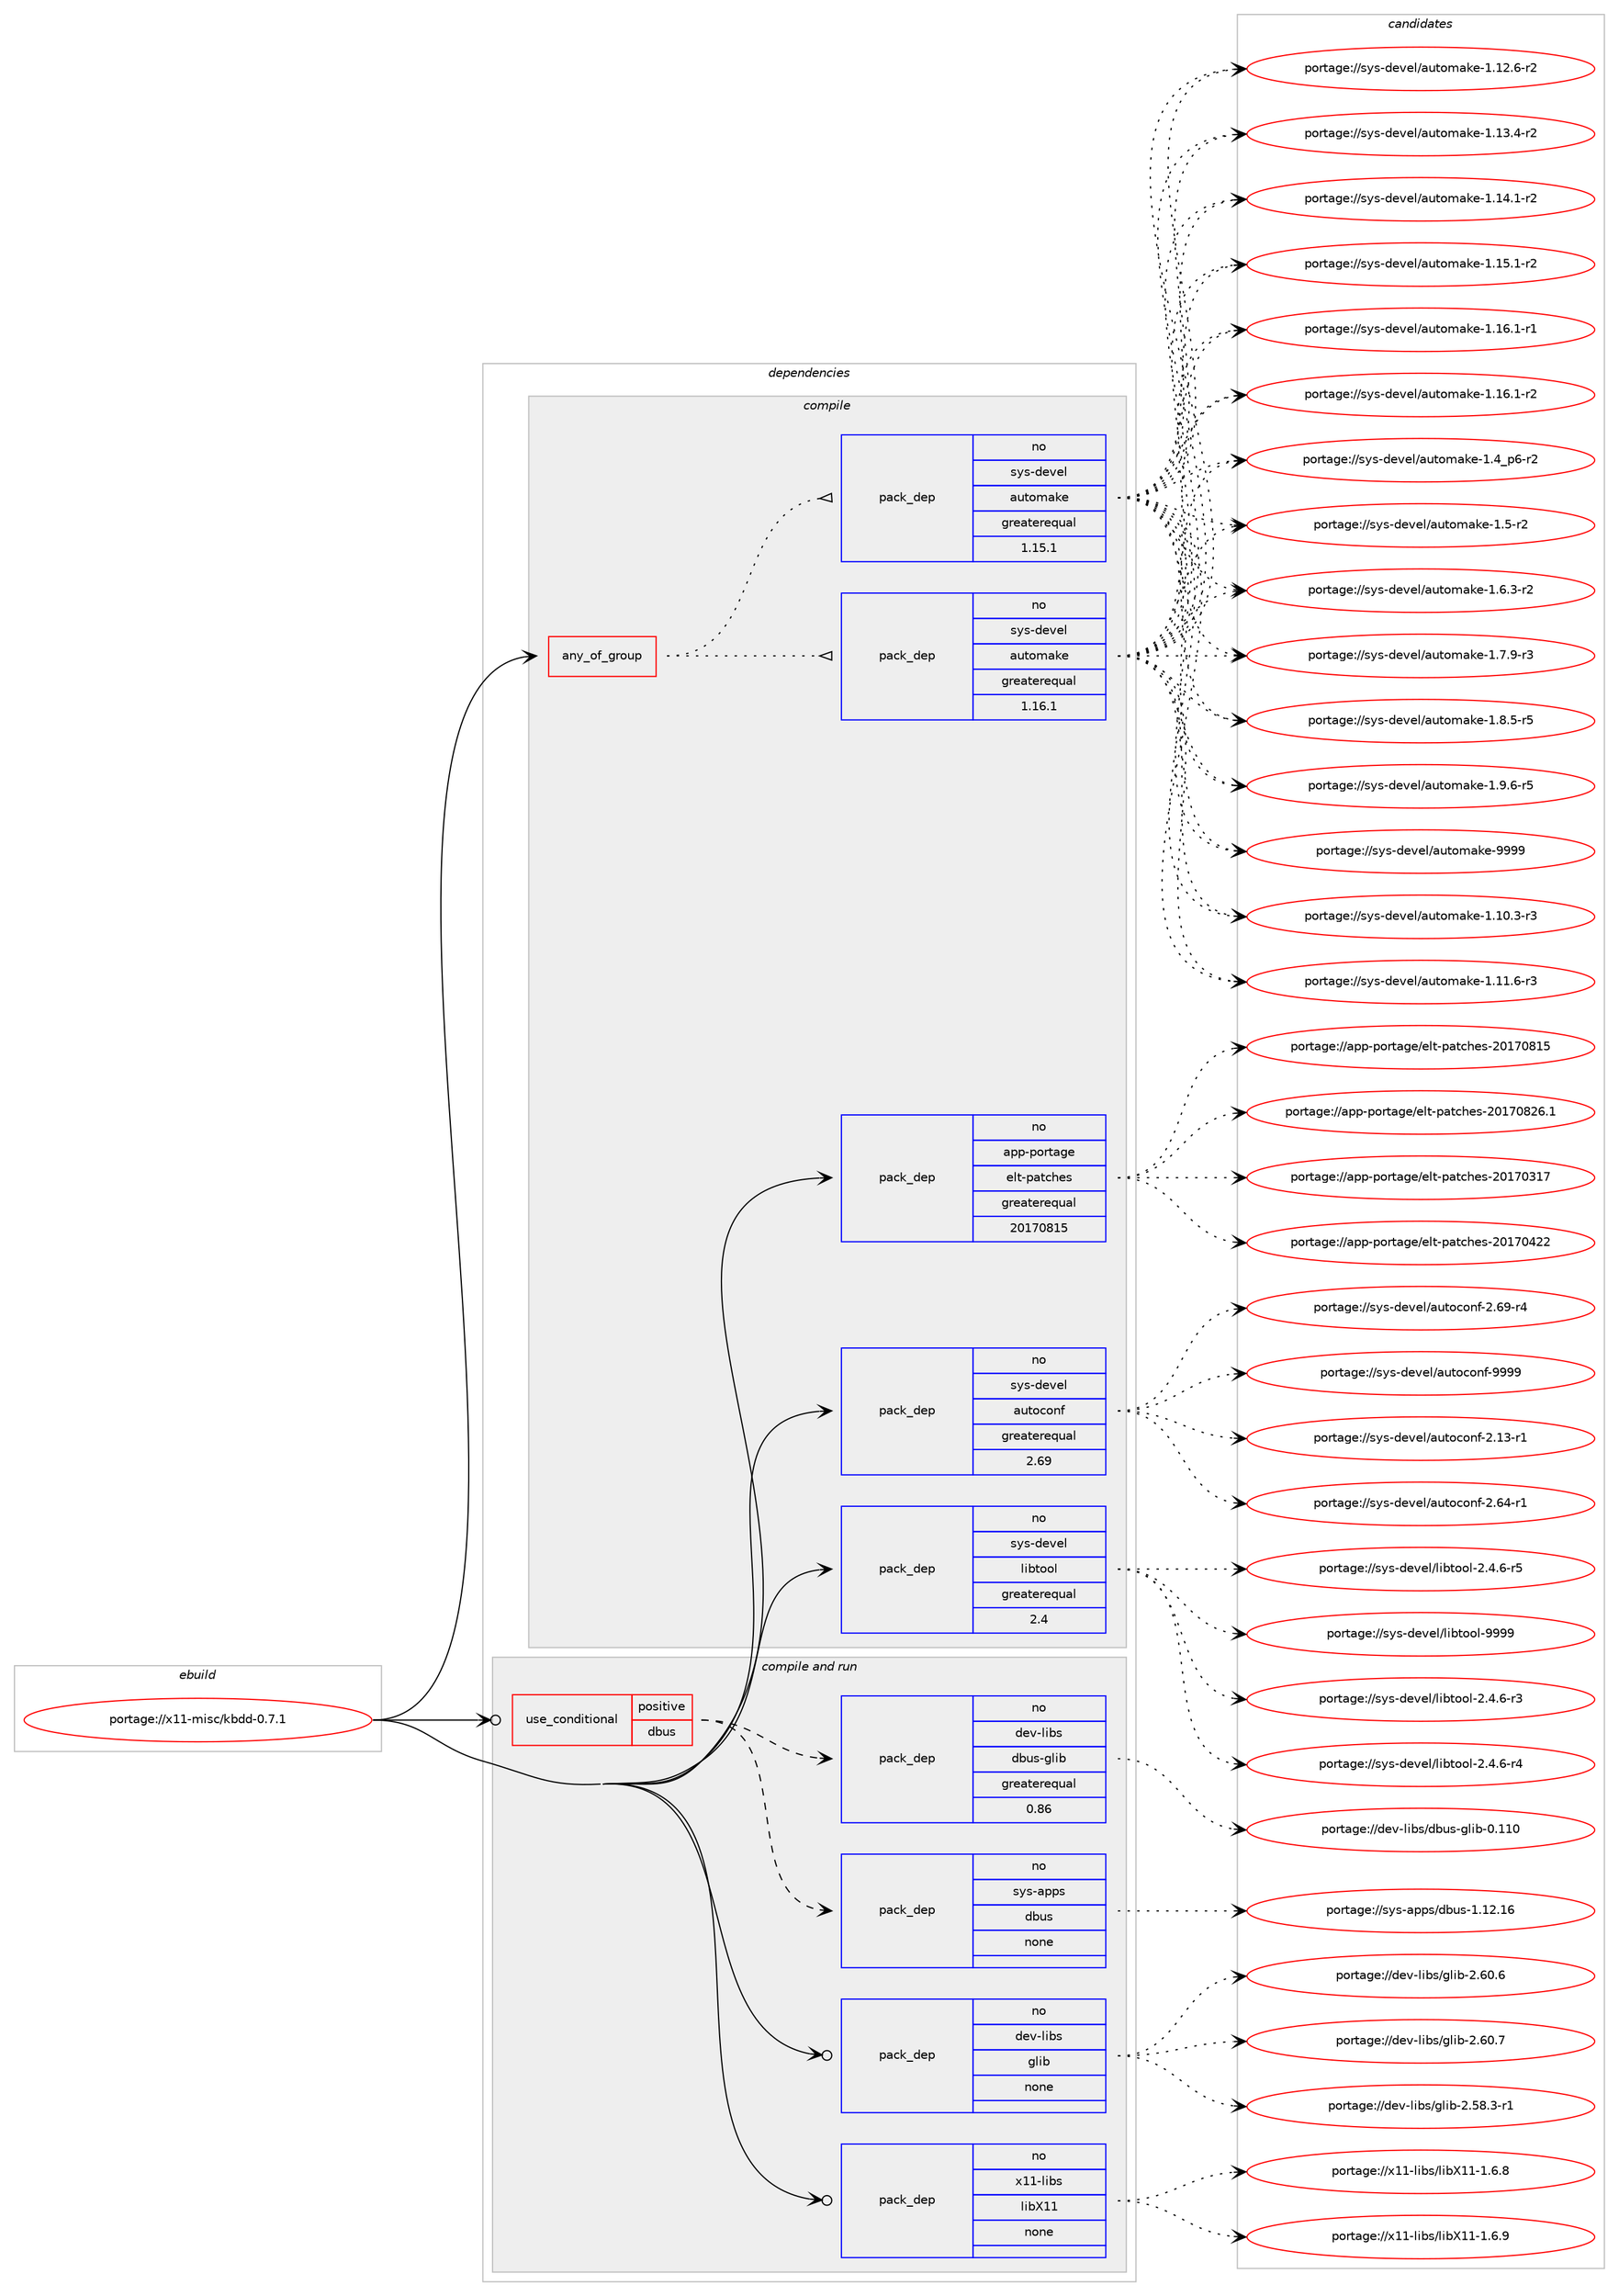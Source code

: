 digraph prolog {

# *************
# Graph options
# *************

newrank=true;
concentrate=true;
compound=true;
graph [rankdir=LR,fontname=Helvetica,fontsize=10,ranksep=1.5];#, ranksep=2.5, nodesep=0.2];
edge  [arrowhead=vee];
node  [fontname=Helvetica,fontsize=10];

# **********
# The ebuild
# **********

subgraph cluster_leftcol {
color=gray;
rank=same;
label=<<i>ebuild</i>>;
id [label="portage://x11-misc/kbdd-0.7.1", color=red, width=4, href="../x11-misc/kbdd-0.7.1.svg"];
}

# ****************
# The dependencies
# ****************

subgraph cluster_midcol {
color=gray;
label=<<i>dependencies</i>>;
subgraph cluster_compile {
fillcolor="#eeeeee";
style=filled;
label=<<i>compile</i>>;
subgraph any7862 {
dependency452701 [label=<<TABLE BORDER="0" CELLBORDER="1" CELLSPACING="0" CELLPADDING="4"><TR><TD CELLPADDING="10">any_of_group</TD></TR></TABLE>>, shape=none, color=red];subgraph pack336186 {
dependency452702 [label=<<TABLE BORDER="0" CELLBORDER="1" CELLSPACING="0" CELLPADDING="4" WIDTH="220"><TR><TD ROWSPAN="6" CELLPADDING="30">pack_dep</TD></TR><TR><TD WIDTH="110">no</TD></TR><TR><TD>sys-devel</TD></TR><TR><TD>automake</TD></TR><TR><TD>greaterequal</TD></TR><TR><TD>1.16.1</TD></TR></TABLE>>, shape=none, color=blue];
}
dependency452701:e -> dependency452702:w [weight=20,style="dotted",arrowhead="oinv"];
subgraph pack336187 {
dependency452703 [label=<<TABLE BORDER="0" CELLBORDER="1" CELLSPACING="0" CELLPADDING="4" WIDTH="220"><TR><TD ROWSPAN="6" CELLPADDING="30">pack_dep</TD></TR><TR><TD WIDTH="110">no</TD></TR><TR><TD>sys-devel</TD></TR><TR><TD>automake</TD></TR><TR><TD>greaterequal</TD></TR><TR><TD>1.15.1</TD></TR></TABLE>>, shape=none, color=blue];
}
dependency452701:e -> dependency452703:w [weight=20,style="dotted",arrowhead="oinv"];
}
id:e -> dependency452701:w [weight=20,style="solid",arrowhead="vee"];
subgraph pack336188 {
dependency452704 [label=<<TABLE BORDER="0" CELLBORDER="1" CELLSPACING="0" CELLPADDING="4" WIDTH="220"><TR><TD ROWSPAN="6" CELLPADDING="30">pack_dep</TD></TR><TR><TD WIDTH="110">no</TD></TR><TR><TD>app-portage</TD></TR><TR><TD>elt-patches</TD></TR><TR><TD>greaterequal</TD></TR><TR><TD>20170815</TD></TR></TABLE>>, shape=none, color=blue];
}
id:e -> dependency452704:w [weight=20,style="solid",arrowhead="vee"];
subgraph pack336189 {
dependency452705 [label=<<TABLE BORDER="0" CELLBORDER="1" CELLSPACING="0" CELLPADDING="4" WIDTH="220"><TR><TD ROWSPAN="6" CELLPADDING="30">pack_dep</TD></TR><TR><TD WIDTH="110">no</TD></TR><TR><TD>sys-devel</TD></TR><TR><TD>autoconf</TD></TR><TR><TD>greaterequal</TD></TR><TR><TD>2.69</TD></TR></TABLE>>, shape=none, color=blue];
}
id:e -> dependency452705:w [weight=20,style="solid",arrowhead="vee"];
subgraph pack336190 {
dependency452706 [label=<<TABLE BORDER="0" CELLBORDER="1" CELLSPACING="0" CELLPADDING="4" WIDTH="220"><TR><TD ROWSPAN="6" CELLPADDING="30">pack_dep</TD></TR><TR><TD WIDTH="110">no</TD></TR><TR><TD>sys-devel</TD></TR><TR><TD>libtool</TD></TR><TR><TD>greaterequal</TD></TR><TR><TD>2.4</TD></TR></TABLE>>, shape=none, color=blue];
}
id:e -> dependency452706:w [weight=20,style="solid",arrowhead="vee"];
}
subgraph cluster_compileandrun {
fillcolor="#eeeeee";
style=filled;
label=<<i>compile and run</i>>;
subgraph cond108364 {
dependency452707 [label=<<TABLE BORDER="0" CELLBORDER="1" CELLSPACING="0" CELLPADDING="4"><TR><TD ROWSPAN="3" CELLPADDING="10">use_conditional</TD></TR><TR><TD>positive</TD></TR><TR><TD>dbus</TD></TR></TABLE>>, shape=none, color=red];
subgraph pack336191 {
dependency452708 [label=<<TABLE BORDER="0" CELLBORDER="1" CELLSPACING="0" CELLPADDING="4" WIDTH="220"><TR><TD ROWSPAN="6" CELLPADDING="30">pack_dep</TD></TR><TR><TD WIDTH="110">no</TD></TR><TR><TD>sys-apps</TD></TR><TR><TD>dbus</TD></TR><TR><TD>none</TD></TR><TR><TD></TD></TR></TABLE>>, shape=none, color=blue];
}
dependency452707:e -> dependency452708:w [weight=20,style="dashed",arrowhead="vee"];
subgraph pack336192 {
dependency452709 [label=<<TABLE BORDER="0" CELLBORDER="1" CELLSPACING="0" CELLPADDING="4" WIDTH="220"><TR><TD ROWSPAN="6" CELLPADDING="30">pack_dep</TD></TR><TR><TD WIDTH="110">no</TD></TR><TR><TD>dev-libs</TD></TR><TR><TD>dbus-glib</TD></TR><TR><TD>greaterequal</TD></TR><TR><TD>0.86</TD></TR></TABLE>>, shape=none, color=blue];
}
dependency452707:e -> dependency452709:w [weight=20,style="dashed",arrowhead="vee"];
}
id:e -> dependency452707:w [weight=20,style="solid",arrowhead="odotvee"];
subgraph pack336193 {
dependency452710 [label=<<TABLE BORDER="0" CELLBORDER="1" CELLSPACING="0" CELLPADDING="4" WIDTH="220"><TR><TD ROWSPAN="6" CELLPADDING="30">pack_dep</TD></TR><TR><TD WIDTH="110">no</TD></TR><TR><TD>dev-libs</TD></TR><TR><TD>glib</TD></TR><TR><TD>none</TD></TR><TR><TD></TD></TR></TABLE>>, shape=none, color=blue];
}
id:e -> dependency452710:w [weight=20,style="solid",arrowhead="odotvee"];
subgraph pack336194 {
dependency452711 [label=<<TABLE BORDER="0" CELLBORDER="1" CELLSPACING="0" CELLPADDING="4" WIDTH="220"><TR><TD ROWSPAN="6" CELLPADDING="30">pack_dep</TD></TR><TR><TD WIDTH="110">no</TD></TR><TR><TD>x11-libs</TD></TR><TR><TD>libX11</TD></TR><TR><TD>none</TD></TR><TR><TD></TD></TR></TABLE>>, shape=none, color=blue];
}
id:e -> dependency452711:w [weight=20,style="solid",arrowhead="odotvee"];
}
subgraph cluster_run {
fillcolor="#eeeeee";
style=filled;
label=<<i>run</i>>;
}
}

# **************
# The candidates
# **************

subgraph cluster_choices {
rank=same;
color=gray;
label=<<i>candidates</i>>;

subgraph choice336186 {
color=black;
nodesep=1;
choiceportage11512111545100101118101108479711711611110997107101454946494846514511451 [label="portage://sys-devel/automake-1.10.3-r3", color=red, width=4,href="../sys-devel/automake-1.10.3-r3.svg"];
choiceportage11512111545100101118101108479711711611110997107101454946494946544511451 [label="portage://sys-devel/automake-1.11.6-r3", color=red, width=4,href="../sys-devel/automake-1.11.6-r3.svg"];
choiceportage11512111545100101118101108479711711611110997107101454946495046544511450 [label="portage://sys-devel/automake-1.12.6-r2", color=red, width=4,href="../sys-devel/automake-1.12.6-r2.svg"];
choiceportage11512111545100101118101108479711711611110997107101454946495146524511450 [label="portage://sys-devel/automake-1.13.4-r2", color=red, width=4,href="../sys-devel/automake-1.13.4-r2.svg"];
choiceportage11512111545100101118101108479711711611110997107101454946495246494511450 [label="portage://sys-devel/automake-1.14.1-r2", color=red, width=4,href="../sys-devel/automake-1.14.1-r2.svg"];
choiceportage11512111545100101118101108479711711611110997107101454946495346494511450 [label="portage://sys-devel/automake-1.15.1-r2", color=red, width=4,href="../sys-devel/automake-1.15.1-r2.svg"];
choiceportage11512111545100101118101108479711711611110997107101454946495446494511449 [label="portage://sys-devel/automake-1.16.1-r1", color=red, width=4,href="../sys-devel/automake-1.16.1-r1.svg"];
choiceportage11512111545100101118101108479711711611110997107101454946495446494511450 [label="portage://sys-devel/automake-1.16.1-r2", color=red, width=4,href="../sys-devel/automake-1.16.1-r2.svg"];
choiceportage115121115451001011181011084797117116111109971071014549465295112544511450 [label="portage://sys-devel/automake-1.4_p6-r2", color=red, width=4,href="../sys-devel/automake-1.4_p6-r2.svg"];
choiceportage11512111545100101118101108479711711611110997107101454946534511450 [label="portage://sys-devel/automake-1.5-r2", color=red, width=4,href="../sys-devel/automake-1.5-r2.svg"];
choiceportage115121115451001011181011084797117116111109971071014549465446514511450 [label="portage://sys-devel/automake-1.6.3-r2", color=red, width=4,href="../sys-devel/automake-1.6.3-r2.svg"];
choiceportage115121115451001011181011084797117116111109971071014549465546574511451 [label="portage://sys-devel/automake-1.7.9-r3", color=red, width=4,href="../sys-devel/automake-1.7.9-r3.svg"];
choiceportage115121115451001011181011084797117116111109971071014549465646534511453 [label="portage://sys-devel/automake-1.8.5-r5", color=red, width=4,href="../sys-devel/automake-1.8.5-r5.svg"];
choiceportage115121115451001011181011084797117116111109971071014549465746544511453 [label="portage://sys-devel/automake-1.9.6-r5", color=red, width=4,href="../sys-devel/automake-1.9.6-r5.svg"];
choiceportage115121115451001011181011084797117116111109971071014557575757 [label="portage://sys-devel/automake-9999", color=red, width=4,href="../sys-devel/automake-9999.svg"];
dependency452702:e -> choiceportage11512111545100101118101108479711711611110997107101454946494846514511451:w [style=dotted,weight="100"];
dependency452702:e -> choiceportage11512111545100101118101108479711711611110997107101454946494946544511451:w [style=dotted,weight="100"];
dependency452702:e -> choiceportage11512111545100101118101108479711711611110997107101454946495046544511450:w [style=dotted,weight="100"];
dependency452702:e -> choiceportage11512111545100101118101108479711711611110997107101454946495146524511450:w [style=dotted,weight="100"];
dependency452702:e -> choiceportage11512111545100101118101108479711711611110997107101454946495246494511450:w [style=dotted,weight="100"];
dependency452702:e -> choiceportage11512111545100101118101108479711711611110997107101454946495346494511450:w [style=dotted,weight="100"];
dependency452702:e -> choiceportage11512111545100101118101108479711711611110997107101454946495446494511449:w [style=dotted,weight="100"];
dependency452702:e -> choiceportage11512111545100101118101108479711711611110997107101454946495446494511450:w [style=dotted,weight="100"];
dependency452702:e -> choiceportage115121115451001011181011084797117116111109971071014549465295112544511450:w [style=dotted,weight="100"];
dependency452702:e -> choiceportage11512111545100101118101108479711711611110997107101454946534511450:w [style=dotted,weight="100"];
dependency452702:e -> choiceportage115121115451001011181011084797117116111109971071014549465446514511450:w [style=dotted,weight="100"];
dependency452702:e -> choiceportage115121115451001011181011084797117116111109971071014549465546574511451:w [style=dotted,weight="100"];
dependency452702:e -> choiceportage115121115451001011181011084797117116111109971071014549465646534511453:w [style=dotted,weight="100"];
dependency452702:e -> choiceportage115121115451001011181011084797117116111109971071014549465746544511453:w [style=dotted,weight="100"];
dependency452702:e -> choiceportage115121115451001011181011084797117116111109971071014557575757:w [style=dotted,weight="100"];
}
subgraph choice336187 {
color=black;
nodesep=1;
choiceportage11512111545100101118101108479711711611110997107101454946494846514511451 [label="portage://sys-devel/automake-1.10.3-r3", color=red, width=4,href="../sys-devel/automake-1.10.3-r3.svg"];
choiceportage11512111545100101118101108479711711611110997107101454946494946544511451 [label="portage://sys-devel/automake-1.11.6-r3", color=red, width=4,href="../sys-devel/automake-1.11.6-r3.svg"];
choiceportage11512111545100101118101108479711711611110997107101454946495046544511450 [label="portage://sys-devel/automake-1.12.6-r2", color=red, width=4,href="../sys-devel/automake-1.12.6-r2.svg"];
choiceportage11512111545100101118101108479711711611110997107101454946495146524511450 [label="portage://sys-devel/automake-1.13.4-r2", color=red, width=4,href="../sys-devel/automake-1.13.4-r2.svg"];
choiceportage11512111545100101118101108479711711611110997107101454946495246494511450 [label="portage://sys-devel/automake-1.14.1-r2", color=red, width=4,href="../sys-devel/automake-1.14.1-r2.svg"];
choiceportage11512111545100101118101108479711711611110997107101454946495346494511450 [label="portage://sys-devel/automake-1.15.1-r2", color=red, width=4,href="../sys-devel/automake-1.15.1-r2.svg"];
choiceportage11512111545100101118101108479711711611110997107101454946495446494511449 [label="portage://sys-devel/automake-1.16.1-r1", color=red, width=4,href="../sys-devel/automake-1.16.1-r1.svg"];
choiceportage11512111545100101118101108479711711611110997107101454946495446494511450 [label="portage://sys-devel/automake-1.16.1-r2", color=red, width=4,href="../sys-devel/automake-1.16.1-r2.svg"];
choiceportage115121115451001011181011084797117116111109971071014549465295112544511450 [label="portage://sys-devel/automake-1.4_p6-r2", color=red, width=4,href="../sys-devel/automake-1.4_p6-r2.svg"];
choiceportage11512111545100101118101108479711711611110997107101454946534511450 [label="portage://sys-devel/automake-1.5-r2", color=red, width=4,href="../sys-devel/automake-1.5-r2.svg"];
choiceportage115121115451001011181011084797117116111109971071014549465446514511450 [label="portage://sys-devel/automake-1.6.3-r2", color=red, width=4,href="../sys-devel/automake-1.6.3-r2.svg"];
choiceportage115121115451001011181011084797117116111109971071014549465546574511451 [label="portage://sys-devel/automake-1.7.9-r3", color=red, width=4,href="../sys-devel/automake-1.7.9-r3.svg"];
choiceportage115121115451001011181011084797117116111109971071014549465646534511453 [label="portage://sys-devel/automake-1.8.5-r5", color=red, width=4,href="../sys-devel/automake-1.8.5-r5.svg"];
choiceportage115121115451001011181011084797117116111109971071014549465746544511453 [label="portage://sys-devel/automake-1.9.6-r5", color=red, width=4,href="../sys-devel/automake-1.9.6-r5.svg"];
choiceportage115121115451001011181011084797117116111109971071014557575757 [label="portage://sys-devel/automake-9999", color=red, width=4,href="../sys-devel/automake-9999.svg"];
dependency452703:e -> choiceportage11512111545100101118101108479711711611110997107101454946494846514511451:w [style=dotted,weight="100"];
dependency452703:e -> choiceportage11512111545100101118101108479711711611110997107101454946494946544511451:w [style=dotted,weight="100"];
dependency452703:e -> choiceportage11512111545100101118101108479711711611110997107101454946495046544511450:w [style=dotted,weight="100"];
dependency452703:e -> choiceportage11512111545100101118101108479711711611110997107101454946495146524511450:w [style=dotted,weight="100"];
dependency452703:e -> choiceportage11512111545100101118101108479711711611110997107101454946495246494511450:w [style=dotted,weight="100"];
dependency452703:e -> choiceportage11512111545100101118101108479711711611110997107101454946495346494511450:w [style=dotted,weight="100"];
dependency452703:e -> choiceportage11512111545100101118101108479711711611110997107101454946495446494511449:w [style=dotted,weight="100"];
dependency452703:e -> choiceportage11512111545100101118101108479711711611110997107101454946495446494511450:w [style=dotted,weight="100"];
dependency452703:e -> choiceportage115121115451001011181011084797117116111109971071014549465295112544511450:w [style=dotted,weight="100"];
dependency452703:e -> choiceportage11512111545100101118101108479711711611110997107101454946534511450:w [style=dotted,weight="100"];
dependency452703:e -> choiceportage115121115451001011181011084797117116111109971071014549465446514511450:w [style=dotted,weight="100"];
dependency452703:e -> choiceportage115121115451001011181011084797117116111109971071014549465546574511451:w [style=dotted,weight="100"];
dependency452703:e -> choiceportage115121115451001011181011084797117116111109971071014549465646534511453:w [style=dotted,weight="100"];
dependency452703:e -> choiceportage115121115451001011181011084797117116111109971071014549465746544511453:w [style=dotted,weight="100"];
dependency452703:e -> choiceportage115121115451001011181011084797117116111109971071014557575757:w [style=dotted,weight="100"];
}
subgraph choice336188 {
color=black;
nodesep=1;
choiceportage97112112451121111141169710310147101108116451129711699104101115455048495548514955 [label="portage://app-portage/elt-patches-20170317", color=red, width=4,href="../app-portage/elt-patches-20170317.svg"];
choiceportage97112112451121111141169710310147101108116451129711699104101115455048495548525050 [label="portage://app-portage/elt-patches-20170422", color=red, width=4,href="../app-portage/elt-patches-20170422.svg"];
choiceportage97112112451121111141169710310147101108116451129711699104101115455048495548564953 [label="portage://app-portage/elt-patches-20170815", color=red, width=4,href="../app-portage/elt-patches-20170815.svg"];
choiceportage971121124511211111411697103101471011081164511297116991041011154550484955485650544649 [label="portage://app-portage/elt-patches-20170826.1", color=red, width=4,href="../app-portage/elt-patches-20170826.1.svg"];
dependency452704:e -> choiceportage97112112451121111141169710310147101108116451129711699104101115455048495548514955:w [style=dotted,weight="100"];
dependency452704:e -> choiceportage97112112451121111141169710310147101108116451129711699104101115455048495548525050:w [style=dotted,weight="100"];
dependency452704:e -> choiceportage97112112451121111141169710310147101108116451129711699104101115455048495548564953:w [style=dotted,weight="100"];
dependency452704:e -> choiceportage971121124511211111411697103101471011081164511297116991041011154550484955485650544649:w [style=dotted,weight="100"];
}
subgraph choice336189 {
color=black;
nodesep=1;
choiceportage1151211154510010111810110847971171161119911111010245504649514511449 [label="portage://sys-devel/autoconf-2.13-r1", color=red, width=4,href="../sys-devel/autoconf-2.13-r1.svg"];
choiceportage1151211154510010111810110847971171161119911111010245504654524511449 [label="portage://sys-devel/autoconf-2.64-r1", color=red, width=4,href="../sys-devel/autoconf-2.64-r1.svg"];
choiceportage1151211154510010111810110847971171161119911111010245504654574511452 [label="portage://sys-devel/autoconf-2.69-r4", color=red, width=4,href="../sys-devel/autoconf-2.69-r4.svg"];
choiceportage115121115451001011181011084797117116111991111101024557575757 [label="portage://sys-devel/autoconf-9999", color=red, width=4,href="../sys-devel/autoconf-9999.svg"];
dependency452705:e -> choiceportage1151211154510010111810110847971171161119911111010245504649514511449:w [style=dotted,weight="100"];
dependency452705:e -> choiceportage1151211154510010111810110847971171161119911111010245504654524511449:w [style=dotted,weight="100"];
dependency452705:e -> choiceportage1151211154510010111810110847971171161119911111010245504654574511452:w [style=dotted,weight="100"];
dependency452705:e -> choiceportage115121115451001011181011084797117116111991111101024557575757:w [style=dotted,weight="100"];
}
subgraph choice336190 {
color=black;
nodesep=1;
choiceportage1151211154510010111810110847108105981161111111084550465246544511451 [label="portage://sys-devel/libtool-2.4.6-r3", color=red, width=4,href="../sys-devel/libtool-2.4.6-r3.svg"];
choiceportage1151211154510010111810110847108105981161111111084550465246544511452 [label="portage://sys-devel/libtool-2.4.6-r4", color=red, width=4,href="../sys-devel/libtool-2.4.6-r4.svg"];
choiceportage1151211154510010111810110847108105981161111111084550465246544511453 [label="portage://sys-devel/libtool-2.4.6-r5", color=red, width=4,href="../sys-devel/libtool-2.4.6-r5.svg"];
choiceportage1151211154510010111810110847108105981161111111084557575757 [label="portage://sys-devel/libtool-9999", color=red, width=4,href="../sys-devel/libtool-9999.svg"];
dependency452706:e -> choiceportage1151211154510010111810110847108105981161111111084550465246544511451:w [style=dotted,weight="100"];
dependency452706:e -> choiceportage1151211154510010111810110847108105981161111111084550465246544511452:w [style=dotted,weight="100"];
dependency452706:e -> choiceportage1151211154510010111810110847108105981161111111084550465246544511453:w [style=dotted,weight="100"];
dependency452706:e -> choiceportage1151211154510010111810110847108105981161111111084557575757:w [style=dotted,weight="100"];
}
subgraph choice336191 {
color=black;
nodesep=1;
choiceportage115121115459711211211547100981171154549464950464954 [label="portage://sys-apps/dbus-1.12.16", color=red, width=4,href="../sys-apps/dbus-1.12.16.svg"];
dependency452708:e -> choiceportage115121115459711211211547100981171154549464950464954:w [style=dotted,weight="100"];
}
subgraph choice336192 {
color=black;
nodesep=1;
choiceportage100101118451081059811547100981171154510310810598454846494948 [label="portage://dev-libs/dbus-glib-0.110", color=red, width=4,href="../dev-libs/dbus-glib-0.110.svg"];
dependency452709:e -> choiceportage100101118451081059811547100981171154510310810598454846494948:w [style=dotted,weight="100"];
}
subgraph choice336193 {
color=black;
nodesep=1;
choiceportage10010111845108105981154710310810598455046535646514511449 [label="portage://dev-libs/glib-2.58.3-r1", color=red, width=4,href="../dev-libs/glib-2.58.3-r1.svg"];
choiceportage1001011184510810598115471031081059845504654484654 [label="portage://dev-libs/glib-2.60.6", color=red, width=4,href="../dev-libs/glib-2.60.6.svg"];
choiceportage1001011184510810598115471031081059845504654484655 [label="portage://dev-libs/glib-2.60.7", color=red, width=4,href="../dev-libs/glib-2.60.7.svg"];
dependency452710:e -> choiceportage10010111845108105981154710310810598455046535646514511449:w [style=dotted,weight="100"];
dependency452710:e -> choiceportage1001011184510810598115471031081059845504654484654:w [style=dotted,weight="100"];
dependency452710:e -> choiceportage1001011184510810598115471031081059845504654484655:w [style=dotted,weight="100"];
}
subgraph choice336194 {
color=black;
nodesep=1;
choiceportage120494945108105981154710810598884949454946544656 [label="portage://x11-libs/libX11-1.6.8", color=red, width=4,href="../x11-libs/libX11-1.6.8.svg"];
choiceportage120494945108105981154710810598884949454946544657 [label="portage://x11-libs/libX11-1.6.9", color=red, width=4,href="../x11-libs/libX11-1.6.9.svg"];
dependency452711:e -> choiceportage120494945108105981154710810598884949454946544656:w [style=dotted,weight="100"];
dependency452711:e -> choiceportage120494945108105981154710810598884949454946544657:w [style=dotted,weight="100"];
}
}

}
